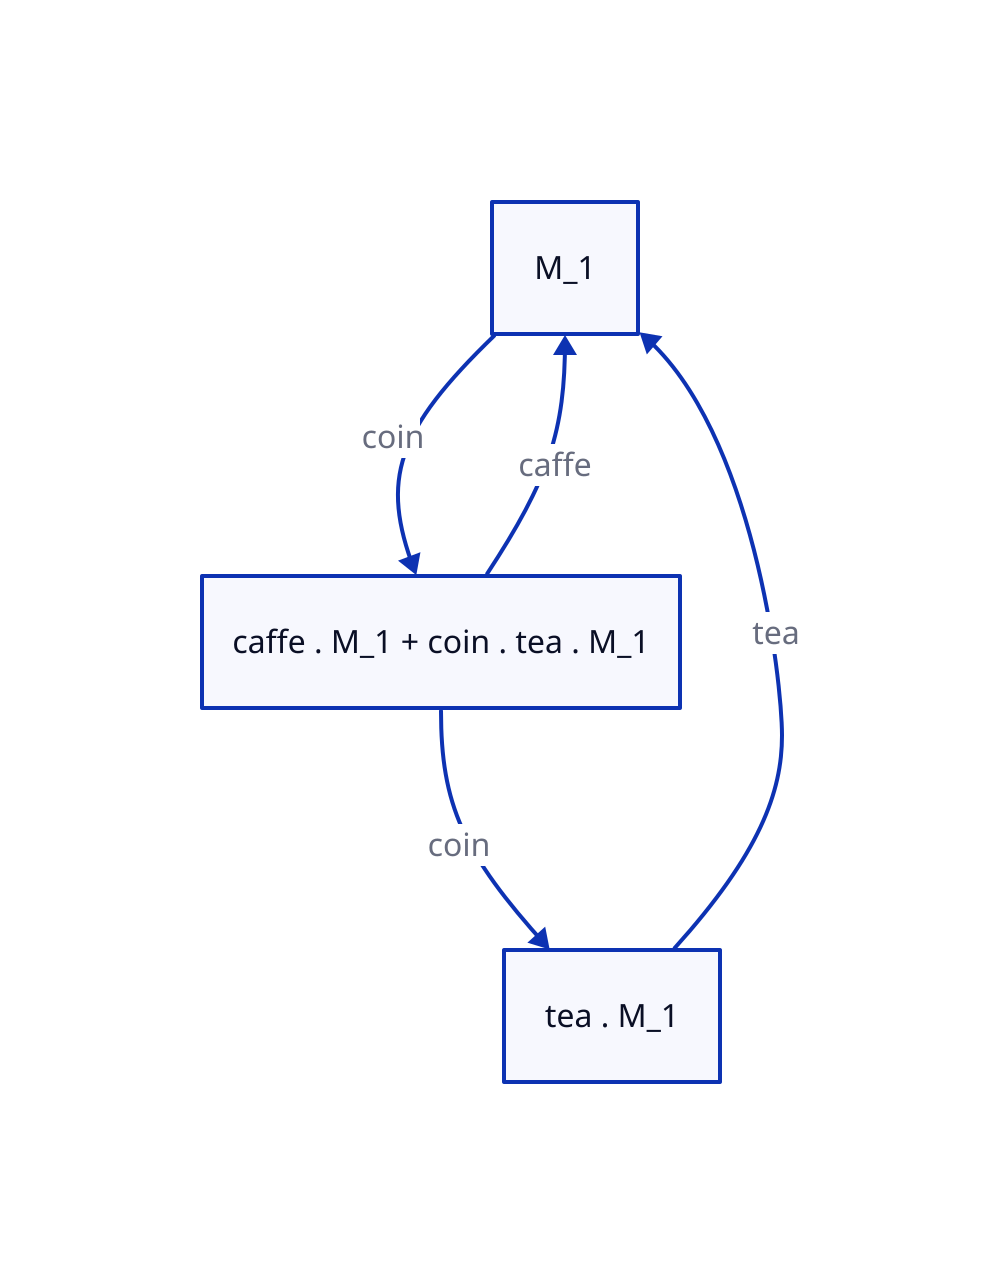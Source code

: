 "M_1" -> "caffe . M_1 + coin . tea . M_1" : coin
"caffe . M_1 + coin . tea . M_1" -> "tea . M_1" : coin
"caffe . M_1 + coin . tea . M_1" -> "M_1" : caffe
"tea . M_1" -> "M_1" : tea
